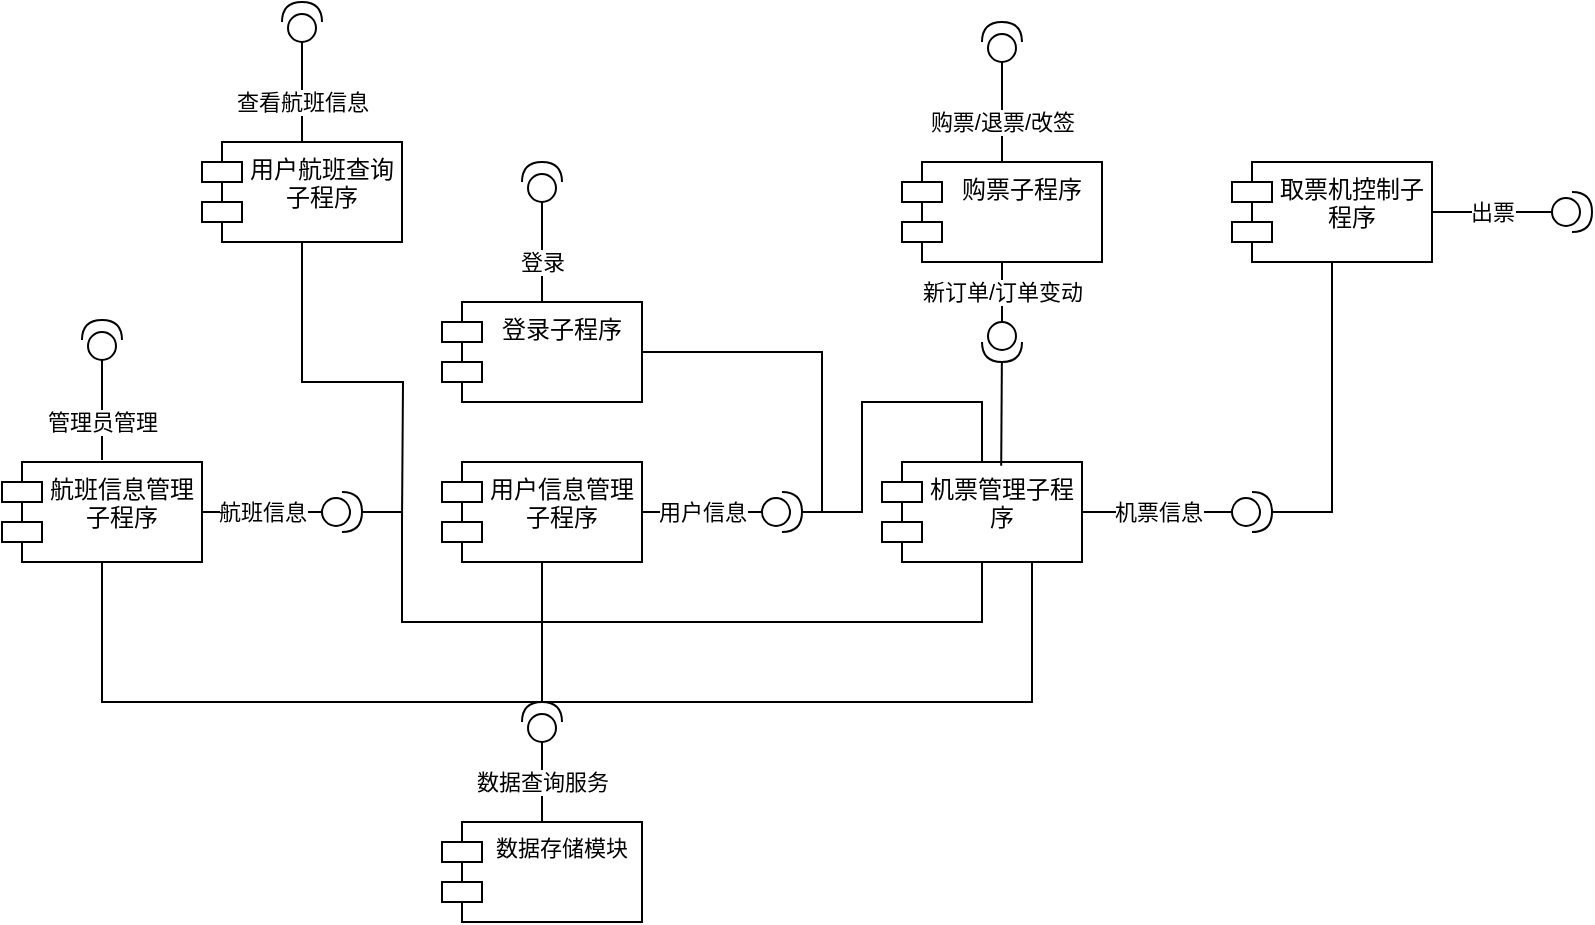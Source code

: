 <mxfile version="21.1.4" type="device">
  <diagram name="第 1 页" id="QKLWncaKjoWYAO75V95u">
    <mxGraphModel dx="1481" dy="684" grid="1" gridSize="10" guides="1" tooltips="1" connect="1" arrows="1" fold="1" page="1" pageScale="1" pageWidth="827" pageHeight="1169" math="0" shadow="0">
      <root>
        <mxCell id="0" />
        <mxCell id="1" parent="0" />
        <mxCell id="rq7Ni-kiXpAQ4CWCox3--56" style="edgeStyle=none;shape=connector;rounded=0;orthogonalLoop=1;jettySize=auto;html=1;exitX=1;exitY=0.5;exitDx=0;exitDy=0;entryX=1;entryY=0.5;entryDx=0;entryDy=0;entryPerimeter=0;labelBackgroundColor=default;strokeColor=default;fontFamily=Helvetica;fontSize=11;fontColor=default;endArrow=none;endFill=0;" edge="1" parent="1" source="rq7Ni-kiXpAQ4CWCox3--57" target="rq7Ni-kiXpAQ4CWCox3--74">
          <mxGeometry relative="1" as="geometry">
            <Array as="points">
              <mxPoint x="440" y="245" />
              <mxPoint x="440" y="325" />
            </Array>
          </mxGeometry>
        </mxCell>
        <mxCell id="rq7Ni-kiXpAQ4CWCox3--57" value="登录子程序" style="shape=module;align=left;spacingLeft=20;align=center;verticalAlign=top;whiteSpace=wrap;html=1;" vertex="1" parent="1">
          <mxGeometry x="250" y="220" width="100" height="50" as="geometry" />
        </mxCell>
        <mxCell id="rq7Ni-kiXpAQ4CWCox3--58" value="" style="group" vertex="1" connectable="0" parent="1">
          <mxGeometry x="645" y="150" width="180" height="50" as="geometry" />
        </mxCell>
        <mxCell id="rq7Ni-kiXpAQ4CWCox3--59" value="取票机控制子程序" style="shape=module;align=left;spacingLeft=20;align=center;verticalAlign=top;whiteSpace=wrap;html=1;" vertex="1" parent="rq7Ni-kiXpAQ4CWCox3--58">
          <mxGeometry width="100" height="50" as="geometry" />
        </mxCell>
        <mxCell id="rq7Ni-kiXpAQ4CWCox3--60" value="" style="shape=providedRequiredInterface;html=1;verticalLabelPosition=bottom;sketch=0;" vertex="1" parent="rq7Ni-kiXpAQ4CWCox3--58">
          <mxGeometry x="160" y="15" width="20" height="20" as="geometry" />
        </mxCell>
        <mxCell id="rq7Ni-kiXpAQ4CWCox3--61" style="rounded=0;orthogonalLoop=1;jettySize=auto;html=1;entryX=0;entryY=0.5;entryDx=0;entryDy=0;entryPerimeter=0;endArrow=none;endFill=0;" edge="1" parent="rq7Ni-kiXpAQ4CWCox3--58" source="rq7Ni-kiXpAQ4CWCox3--59" target="rq7Ni-kiXpAQ4CWCox3--60">
          <mxGeometry relative="1" as="geometry" />
        </mxCell>
        <mxCell id="rq7Ni-kiXpAQ4CWCox3--62" value="出票" style="edgeLabel;html=1;align=center;verticalAlign=middle;resizable=0;points=[];fontSize=11;fontFamily=Helvetica;fontColor=default;" vertex="1" connectable="0" parent="rq7Ni-kiXpAQ4CWCox3--61">
          <mxGeometry x="-0.513" y="-2" relative="1" as="geometry">
            <mxPoint x="15" y="-2" as="offset" />
          </mxGeometry>
        </mxCell>
        <mxCell id="rq7Ni-kiXpAQ4CWCox3--63" value="登录" style="edgeStyle=none;shape=connector;rounded=0;orthogonalLoop=1;jettySize=auto;html=1;exitX=0;exitY=0.5;exitDx=0;exitDy=0;exitPerimeter=0;entryX=0.5;entryY=0;entryDx=0;entryDy=0;labelBackgroundColor=default;strokeColor=default;fontFamily=Helvetica;fontSize=11;fontColor=default;endArrow=none;endFill=0;" edge="1" parent="1" source="rq7Ni-kiXpAQ4CWCox3--64" target="rq7Ni-kiXpAQ4CWCox3--57">
          <mxGeometry x="0.2" relative="1" as="geometry">
            <mxPoint as="offset" />
          </mxGeometry>
        </mxCell>
        <mxCell id="rq7Ni-kiXpAQ4CWCox3--64" value="" style="shape=providedRequiredInterface;html=1;verticalLabelPosition=bottom;sketch=0;fontFamily=Helvetica;fontSize=11;fontColor=default;rotation=-90;" vertex="1" parent="1">
          <mxGeometry x="290" y="150" width="20" height="20" as="geometry" />
        </mxCell>
        <mxCell id="rq7Ni-kiXpAQ4CWCox3--65" value="新订单/订单变动" style="edgeStyle=none;shape=connector;rounded=0;orthogonalLoop=1;jettySize=auto;html=1;exitX=0.5;exitY=1;exitDx=0;exitDy=0;entryX=0;entryY=0.5;entryDx=0;entryDy=0;entryPerimeter=0;labelBackgroundColor=default;strokeColor=default;fontFamily=Helvetica;fontSize=11;fontColor=default;endArrow=none;endFill=0;" edge="1" parent="1" source="rq7Ni-kiXpAQ4CWCox3--66" target="rq7Ni-kiXpAQ4CWCox3--97">
          <mxGeometry relative="1" as="geometry" />
        </mxCell>
        <mxCell id="rq7Ni-kiXpAQ4CWCox3--66" value="购票子程序" style="shape=module;align=left;spacingLeft=20;align=center;verticalAlign=top;whiteSpace=wrap;html=1;" vertex="1" parent="1">
          <mxGeometry x="480" y="150" width="100" height="50" as="geometry" />
        </mxCell>
        <mxCell id="rq7Ni-kiXpAQ4CWCox3--67" value="购票/退票/改签" style="edgeStyle=none;shape=connector;rounded=0;orthogonalLoop=1;jettySize=auto;html=1;exitX=0;exitY=0.5;exitDx=0;exitDy=0;exitPerimeter=0;entryX=0.5;entryY=0;entryDx=0;entryDy=0;labelBackgroundColor=default;strokeColor=default;fontFamily=Helvetica;fontSize=11;fontColor=default;endArrow=none;endFill=0;" edge="1" parent="1" source="rq7Ni-kiXpAQ4CWCox3--68" target="rq7Ni-kiXpAQ4CWCox3--66">
          <mxGeometry x="0.2" relative="1" as="geometry">
            <mxPoint as="offset" />
          </mxGeometry>
        </mxCell>
        <mxCell id="rq7Ni-kiXpAQ4CWCox3--68" value="" style="shape=providedRequiredInterface;html=1;verticalLabelPosition=bottom;sketch=0;fontFamily=Helvetica;fontSize=11;fontColor=default;rotation=-90;" vertex="1" parent="1">
          <mxGeometry x="520" y="80" width="20" height="20" as="geometry" />
        </mxCell>
        <mxCell id="rq7Ni-kiXpAQ4CWCox3--71" value="用户信息" style="edgeStyle=none;shape=connector;rounded=0;orthogonalLoop=1;jettySize=auto;html=1;exitX=1;exitY=0.5;exitDx=0;exitDy=0;entryX=0;entryY=0.5;entryDx=0;entryDy=0;entryPerimeter=0;labelBackgroundColor=default;strokeColor=default;fontFamily=Helvetica;fontSize=11;fontColor=default;endArrow=none;endFill=0;" edge="1" parent="1" source="rq7Ni-kiXpAQ4CWCox3--73" target="rq7Ni-kiXpAQ4CWCox3--74">
          <mxGeometry relative="1" as="geometry" />
        </mxCell>
        <mxCell id="rq7Ni-kiXpAQ4CWCox3--72" style="edgeStyle=none;shape=connector;rounded=0;orthogonalLoop=1;jettySize=auto;html=1;exitX=0.5;exitY=1;exitDx=0;exitDy=0;entryX=1;entryY=0.5;entryDx=0;entryDy=0;entryPerimeter=0;labelBackgroundColor=default;strokeColor=default;fontFamily=Helvetica;fontSize=11;fontColor=default;endArrow=none;endFill=0;" edge="1" parent="1" source="rq7Ni-kiXpAQ4CWCox3--73" target="rq7Ni-kiXpAQ4CWCox3--89">
          <mxGeometry relative="1" as="geometry" />
        </mxCell>
        <mxCell id="rq7Ni-kiXpAQ4CWCox3--73" value="用户信息管理子程序" style="shape=module;align=left;spacingLeft=20;align=center;verticalAlign=top;whiteSpace=wrap;html=1;" vertex="1" parent="1">
          <mxGeometry x="250" y="300" width="100" height="50" as="geometry" />
        </mxCell>
        <mxCell id="rq7Ni-kiXpAQ4CWCox3--74" value="" style="shape=providedRequiredInterface;html=1;verticalLabelPosition=bottom;sketch=0;fontFamily=Helvetica;fontSize=11;fontColor=default;" vertex="1" parent="1">
          <mxGeometry x="410" y="315" width="20" height="20" as="geometry" />
        </mxCell>
        <mxCell id="rq7Ni-kiXpAQ4CWCox3--77" value="管理员管理" style="edgeStyle=none;shape=connector;rounded=0;orthogonalLoop=1;jettySize=auto;html=1;exitX=0;exitY=0.5;exitDx=0;exitDy=0;exitPerimeter=0;entryX=0.5;entryY=0;entryDx=0;entryDy=0;labelBackgroundColor=default;strokeColor=default;fontFamily=Helvetica;fontSize=11;fontColor=default;endArrow=none;endFill=0;" edge="1" parent="1" source="rq7Ni-kiXpAQ4CWCox3--78">
          <mxGeometry x="0.224" relative="1" as="geometry">
            <mxPoint as="offset" />
            <mxPoint x="80" y="299" as="targetPoint" />
          </mxGeometry>
        </mxCell>
        <mxCell id="rq7Ni-kiXpAQ4CWCox3--78" value="" style="shape=providedRequiredInterface;html=1;verticalLabelPosition=bottom;sketch=0;fontFamily=Helvetica;fontSize=11;fontColor=default;rotation=-90;" vertex="1" parent="1">
          <mxGeometry x="70" y="229" width="20" height="20" as="geometry" />
        </mxCell>
        <mxCell id="rq7Ni-kiXpAQ4CWCox3--81" value="航班信息" style="edgeStyle=none;shape=connector;rounded=0;orthogonalLoop=1;jettySize=auto;html=1;exitX=1;exitY=0.5;exitDx=0;exitDy=0;entryX=0;entryY=0.5;entryDx=0;entryDy=0;entryPerimeter=0;labelBackgroundColor=default;strokeColor=default;fontFamily=Helvetica;fontSize=11;fontColor=default;endArrow=none;endFill=0;" edge="1" parent="1" source="rq7Ni-kiXpAQ4CWCox3--83" target="rq7Ni-kiXpAQ4CWCox3--84">
          <mxGeometry relative="1" as="geometry" />
        </mxCell>
        <mxCell id="rq7Ni-kiXpAQ4CWCox3--82" style="edgeStyle=none;shape=connector;rounded=0;orthogonalLoop=1;jettySize=auto;html=1;exitX=0.5;exitY=1;exitDx=0;exitDy=0;entryX=1;entryY=0.5;entryDx=0;entryDy=0;entryPerimeter=0;labelBackgroundColor=default;strokeColor=default;fontFamily=Helvetica;fontSize=11;fontColor=default;endArrow=none;endFill=0;" edge="1" parent="1" source="rq7Ni-kiXpAQ4CWCox3--83" target="rq7Ni-kiXpAQ4CWCox3--89">
          <mxGeometry relative="1" as="geometry">
            <Array as="points">
              <mxPoint x="80" y="420" />
            </Array>
          </mxGeometry>
        </mxCell>
        <mxCell id="rq7Ni-kiXpAQ4CWCox3--83" value="航班信息管理子程序" style="shape=module;align=left;spacingLeft=20;align=center;verticalAlign=top;whiteSpace=wrap;html=1;" vertex="1" parent="1">
          <mxGeometry x="30" y="300" width="100" height="50" as="geometry" />
        </mxCell>
        <mxCell id="rq7Ni-kiXpAQ4CWCox3--84" value="" style="shape=providedRequiredInterface;html=1;verticalLabelPosition=bottom;sketch=0;fontFamily=Helvetica;fontSize=11;fontColor=default;" vertex="1" parent="1">
          <mxGeometry x="190" y="315" width="20" height="20" as="geometry" />
        </mxCell>
        <mxCell id="rq7Ni-kiXpAQ4CWCox3--85" value="数据查询服务" style="edgeStyle=none;shape=connector;rounded=0;orthogonalLoop=1;jettySize=auto;html=1;exitX=0.5;exitY=0;exitDx=0;exitDy=0;entryX=0;entryY=0.5;entryDx=0;entryDy=0;entryPerimeter=0;labelBackgroundColor=default;strokeColor=default;fontFamily=Helvetica;fontSize=11;fontColor=default;endArrow=none;endFill=0;" edge="1" parent="1" source="rq7Ni-kiXpAQ4CWCox3--87" target="rq7Ni-kiXpAQ4CWCox3--89">
          <mxGeometry relative="1" as="geometry" />
        </mxCell>
        <mxCell id="rq7Ni-kiXpAQ4CWCox3--87" value="数据存储模块" style="shape=module;align=left;spacingLeft=20;align=center;verticalAlign=top;whiteSpace=wrap;html=1;fontFamily=Helvetica;fontSize=11;fontColor=default;" vertex="1" parent="1">
          <mxGeometry x="250" y="480" width="100" height="50" as="geometry" />
        </mxCell>
        <mxCell id="rq7Ni-kiXpAQ4CWCox3--88" style="edgeStyle=none;shape=connector;rounded=0;orthogonalLoop=1;jettySize=auto;html=1;exitX=1;exitY=0.5;exitDx=0;exitDy=0;exitPerimeter=0;entryX=0.75;entryY=1;entryDx=0;entryDy=0;labelBackgroundColor=default;strokeColor=default;fontFamily=Helvetica;fontSize=11;fontColor=default;endArrow=none;endFill=0;" edge="1" parent="1" source="rq7Ni-kiXpAQ4CWCox3--89" target="rq7Ni-kiXpAQ4CWCox3--93">
          <mxGeometry relative="1" as="geometry">
            <Array as="points">
              <mxPoint x="545" y="420" />
            </Array>
          </mxGeometry>
        </mxCell>
        <mxCell id="rq7Ni-kiXpAQ4CWCox3--89" value="" style="shape=providedRequiredInterface;html=1;verticalLabelPosition=bottom;sketch=0;fontFamily=Helvetica;fontSize=11;fontColor=default;rotation=-90;" vertex="1" parent="1">
          <mxGeometry x="290" y="420" width="20" height="20" as="geometry" />
        </mxCell>
        <mxCell id="rq7Ni-kiXpAQ4CWCox3--90" value="机票信息" style="edgeStyle=none;shape=connector;rounded=0;orthogonalLoop=1;jettySize=auto;html=1;entryX=0;entryY=0.5;entryDx=0;entryDy=0;entryPerimeter=0;labelBackgroundColor=default;strokeColor=default;fontFamily=Helvetica;fontSize=11;fontColor=default;endArrow=none;endFill=0;" edge="1" parent="1" source="rq7Ni-kiXpAQ4CWCox3--93" target="rq7Ni-kiXpAQ4CWCox3--95">
          <mxGeometry relative="1" as="geometry" />
        </mxCell>
        <mxCell id="rq7Ni-kiXpAQ4CWCox3--91" style="edgeStyle=none;shape=connector;rounded=0;orthogonalLoop=1;jettySize=auto;html=1;exitX=0.5;exitY=0;exitDx=0;exitDy=0;entryX=1;entryY=0.5;entryDx=0;entryDy=0;entryPerimeter=0;labelBackgroundColor=default;strokeColor=default;fontFamily=Helvetica;fontSize=11;fontColor=default;endArrow=none;endFill=0;" edge="1" parent="1" source="rq7Ni-kiXpAQ4CWCox3--93" target="rq7Ni-kiXpAQ4CWCox3--74">
          <mxGeometry relative="1" as="geometry">
            <Array as="points">
              <mxPoint x="520" y="270" />
              <mxPoint x="460" y="270" />
              <mxPoint x="460" y="325" />
            </Array>
          </mxGeometry>
        </mxCell>
        <mxCell id="rq7Ni-kiXpAQ4CWCox3--92" style="edgeStyle=none;shape=connector;rounded=0;orthogonalLoop=1;jettySize=auto;html=1;exitX=0.5;exitY=1;exitDx=0;exitDy=0;entryX=1;entryY=0.5;entryDx=0;entryDy=0;entryPerimeter=0;labelBackgroundColor=default;strokeColor=default;fontFamily=Helvetica;fontSize=11;fontColor=default;endArrow=none;endFill=0;" edge="1" parent="1" source="rq7Ni-kiXpAQ4CWCox3--93" target="rq7Ni-kiXpAQ4CWCox3--84">
          <mxGeometry relative="1" as="geometry">
            <Array as="points">
              <mxPoint x="520" y="380" />
              <mxPoint x="230" y="380" />
              <mxPoint x="230" y="325" />
            </Array>
          </mxGeometry>
        </mxCell>
        <mxCell id="rq7Ni-kiXpAQ4CWCox3--93" value="机票管理子程序" style="shape=module;align=left;spacingLeft=20;align=center;verticalAlign=top;whiteSpace=wrap;html=1;" vertex="1" parent="1">
          <mxGeometry x="470" y="300" width="100" height="50" as="geometry" />
        </mxCell>
        <mxCell id="rq7Ni-kiXpAQ4CWCox3--94" style="edgeStyle=none;shape=connector;rounded=0;orthogonalLoop=1;jettySize=auto;html=1;entryX=0.5;entryY=1;entryDx=0;entryDy=0;labelBackgroundColor=default;strokeColor=default;fontFamily=Helvetica;fontSize=11;fontColor=default;endArrow=none;endFill=0;" edge="1" parent="1" source="rq7Ni-kiXpAQ4CWCox3--95" target="rq7Ni-kiXpAQ4CWCox3--59">
          <mxGeometry relative="1" as="geometry">
            <Array as="points">
              <mxPoint x="695" y="325" />
            </Array>
          </mxGeometry>
        </mxCell>
        <mxCell id="rq7Ni-kiXpAQ4CWCox3--95" value="" style="shape=providedRequiredInterface;html=1;verticalLabelPosition=bottom;sketch=0;fontFamily=Helvetica;fontSize=11;fontColor=default;" vertex="1" parent="1">
          <mxGeometry x="645" y="315" width="20" height="20" as="geometry" />
        </mxCell>
        <mxCell id="rq7Ni-kiXpAQ4CWCox3--96" style="edgeStyle=none;shape=connector;rounded=0;orthogonalLoop=1;jettySize=auto;html=1;entryX=0.596;entryY=0.037;entryDx=0;entryDy=0;entryPerimeter=0;labelBackgroundColor=default;strokeColor=default;fontFamily=Helvetica;fontSize=11;fontColor=default;endArrow=none;endFill=0;" edge="1" parent="1" source="rq7Ni-kiXpAQ4CWCox3--97" target="rq7Ni-kiXpAQ4CWCox3--93">
          <mxGeometry relative="1" as="geometry" />
        </mxCell>
        <mxCell id="rq7Ni-kiXpAQ4CWCox3--97" value="" style="shape=providedRequiredInterface;html=1;verticalLabelPosition=bottom;sketch=0;fontFamily=Helvetica;fontSize=11;fontColor=default;rotation=90;" vertex="1" parent="1">
          <mxGeometry x="520" y="230" width="20" height="20" as="geometry" />
        </mxCell>
        <mxCell id="rq7Ni-kiXpAQ4CWCox3--110" style="edgeStyle=orthogonalEdgeStyle;rounded=0;orthogonalLoop=1;jettySize=auto;html=1;exitX=0.5;exitY=1;exitDx=0;exitDy=0;endArrow=none;endFill=0;" edge="1" parent="1" source="rq7Ni-kiXpAQ4CWCox3--107">
          <mxGeometry relative="1" as="geometry">
            <mxPoint x="230" y="330" as="targetPoint" />
          </mxGeometry>
        </mxCell>
        <mxCell id="rq7Ni-kiXpAQ4CWCox3--107" value="用户航班查询子程序" style="shape=module;align=left;spacingLeft=20;align=center;verticalAlign=top;whiteSpace=wrap;html=1;" vertex="1" parent="1">
          <mxGeometry x="130" y="140" width="100" height="50" as="geometry" />
        </mxCell>
        <mxCell id="rq7Ni-kiXpAQ4CWCox3--108" value="查看航班信息" style="edgeStyle=none;shape=connector;rounded=0;orthogonalLoop=1;jettySize=auto;html=1;exitX=0;exitY=0.5;exitDx=0;exitDy=0;exitPerimeter=0;entryX=0.5;entryY=0;entryDx=0;entryDy=0;labelBackgroundColor=default;strokeColor=default;fontFamily=Helvetica;fontSize=11;fontColor=default;endArrow=none;endFill=0;" edge="1" parent="1" source="rq7Ni-kiXpAQ4CWCox3--109" target="rq7Ni-kiXpAQ4CWCox3--107">
          <mxGeometry x="0.2" relative="1" as="geometry">
            <mxPoint as="offset" />
          </mxGeometry>
        </mxCell>
        <mxCell id="rq7Ni-kiXpAQ4CWCox3--109" value="" style="shape=providedRequiredInterface;html=1;verticalLabelPosition=bottom;sketch=0;fontFamily=Helvetica;fontSize=11;fontColor=default;rotation=-90;" vertex="1" parent="1">
          <mxGeometry x="170" y="70" width="20" height="20" as="geometry" />
        </mxCell>
      </root>
    </mxGraphModel>
  </diagram>
</mxfile>
